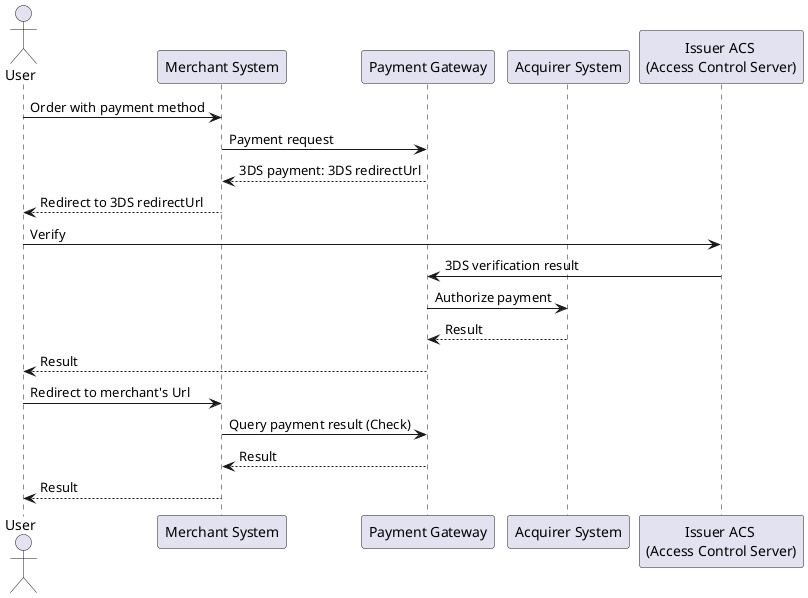 @startuml

actor "User" as user
participant "Merchant System" as mid
participant "Payment Gateway" as pg
participant "Acquirer System" as acquirer
participant "Issuer ACS \n(Access Control Server)" as issuer

user -> mid: Order with payment method
mid -> pg: Payment request
pg --> mid: 3DS payment: 3DS redirectUrl
mid --> user: Redirect to 3DS redirectUrl
user -> issuer: Verify 
issuer -> pg: 3DS verification result
pg -> acquirer: Authorize payment
acquirer --> pg: Result
pg --> user: Result
user -> mid: Redirect to merchant's Url
mid -> pg: Query payment result (Check)
pg --> mid: Result
mid --> user: Result

@enduml

